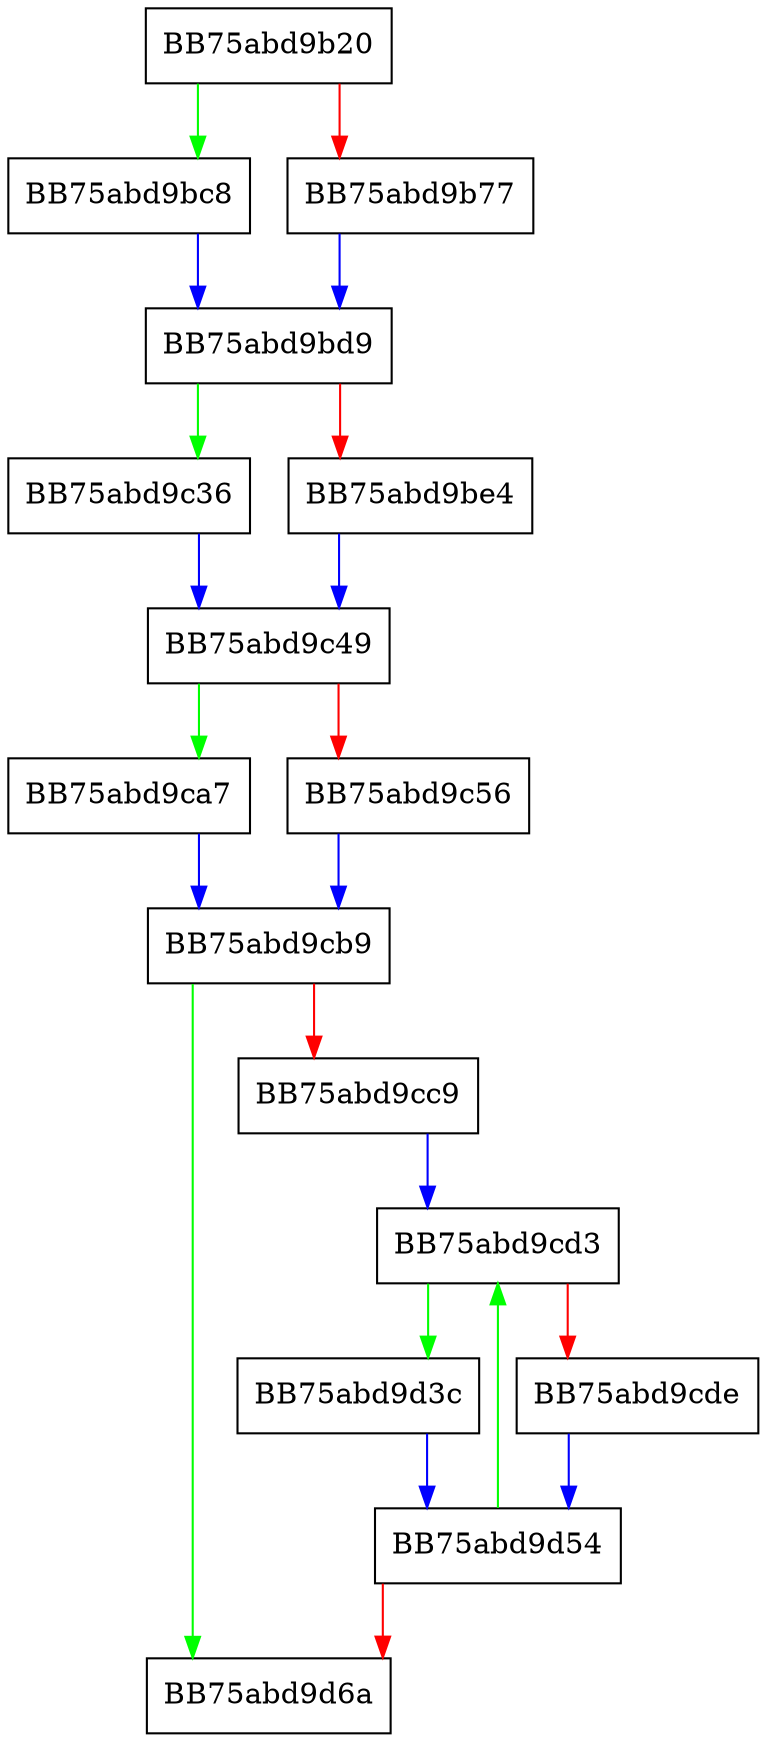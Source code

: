 digraph send_all_trees {
  node [shape="box"];
  graph [splines=ortho];
  BB75abd9b20 -> BB75abd9bc8 [color="green"];
  BB75abd9b20 -> BB75abd9b77 [color="red"];
  BB75abd9b77 -> BB75abd9bd9 [color="blue"];
  BB75abd9bc8 -> BB75abd9bd9 [color="blue"];
  BB75abd9bd9 -> BB75abd9c36 [color="green"];
  BB75abd9bd9 -> BB75abd9be4 [color="red"];
  BB75abd9be4 -> BB75abd9c49 [color="blue"];
  BB75abd9c36 -> BB75abd9c49 [color="blue"];
  BB75abd9c49 -> BB75abd9ca7 [color="green"];
  BB75abd9c49 -> BB75abd9c56 [color="red"];
  BB75abd9c56 -> BB75abd9cb9 [color="blue"];
  BB75abd9ca7 -> BB75abd9cb9 [color="blue"];
  BB75abd9cb9 -> BB75abd9d6a [color="green"];
  BB75abd9cb9 -> BB75abd9cc9 [color="red"];
  BB75abd9cc9 -> BB75abd9cd3 [color="blue"];
  BB75abd9cd3 -> BB75abd9d3c [color="green"];
  BB75abd9cd3 -> BB75abd9cde [color="red"];
  BB75abd9cde -> BB75abd9d54 [color="blue"];
  BB75abd9d3c -> BB75abd9d54 [color="blue"];
  BB75abd9d54 -> BB75abd9cd3 [color="green"];
  BB75abd9d54 -> BB75abd9d6a [color="red"];
}